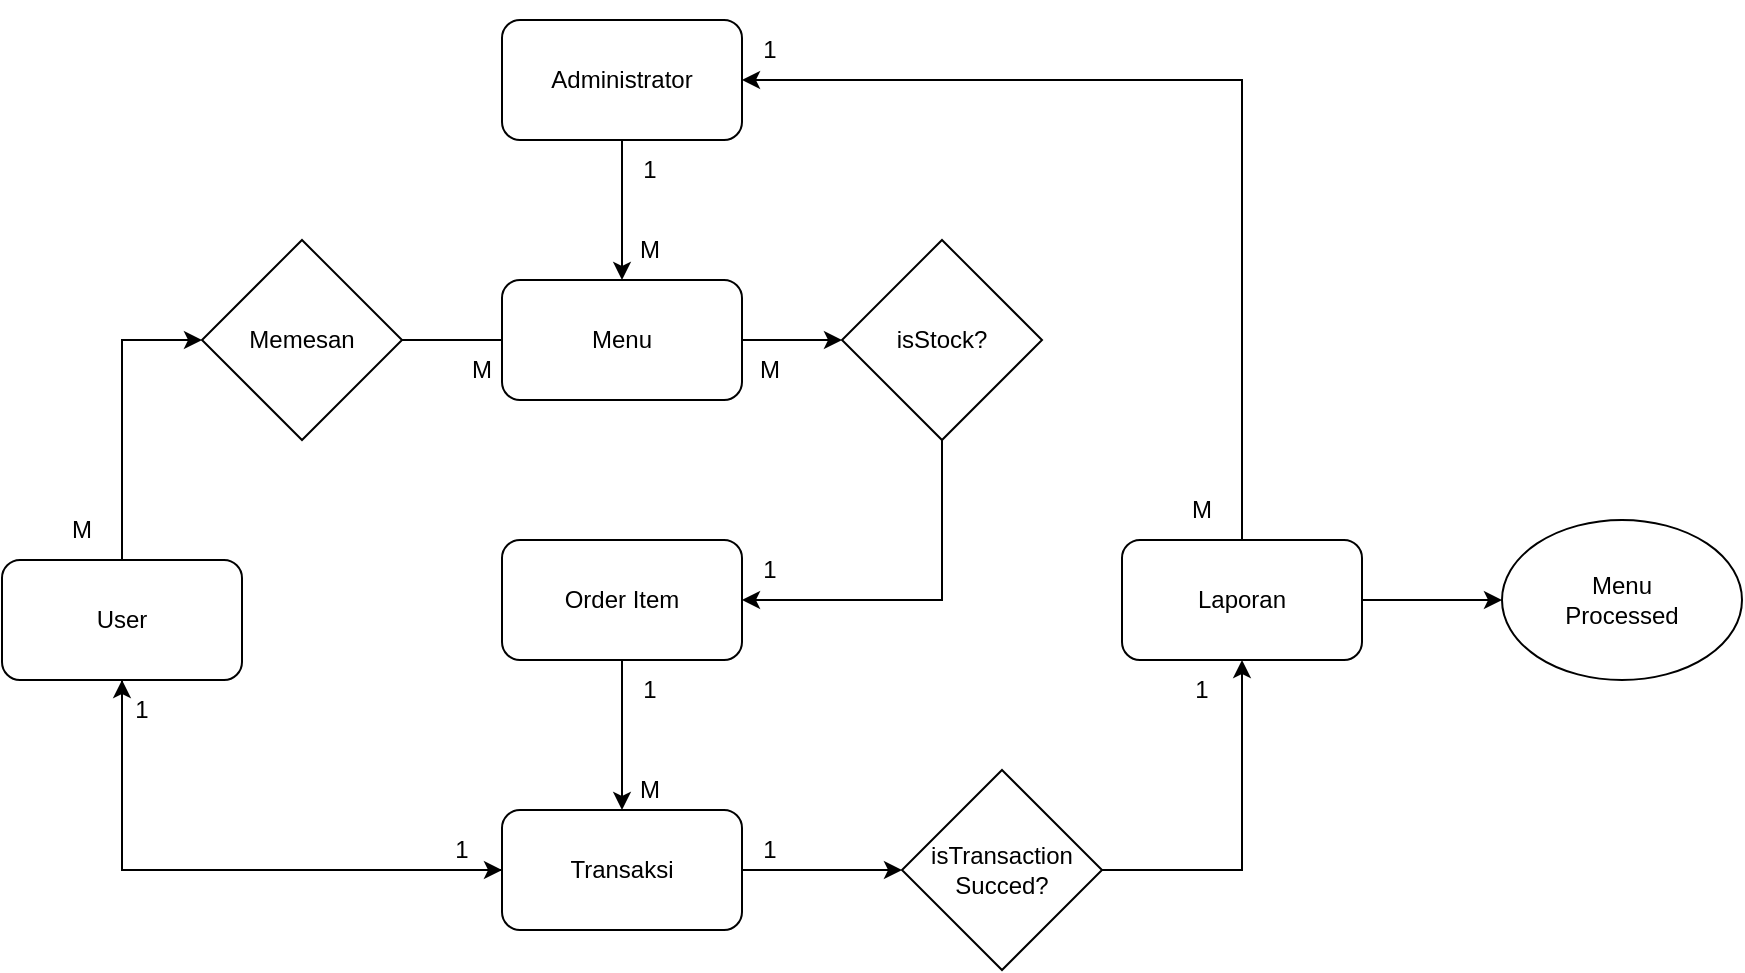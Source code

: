 <mxfile version="28.2.4">
  <diagram name="Page-1" id="51vB2u_QDRZg887AXnSR">
    <mxGraphModel dx="1544" dy="947" grid="1" gridSize="10" guides="1" tooltips="1" connect="1" arrows="1" fold="1" page="1" pageScale="1" pageWidth="827" pageHeight="1169" math="0" shadow="0">
      <root>
        <mxCell id="0" />
        <mxCell id="1" parent="0" />
        <mxCell id="4FyZVL3Yt_gfwvQZV7pb-8" style="edgeStyle=orthogonalEdgeStyle;rounded=0;orthogonalLoop=1;jettySize=auto;html=1;entryX=0.5;entryY=0;entryDx=0;entryDy=0;" edge="1" parent="1" source="qDjXoSYU_dlHwYHpqdUi-1" target="qDjXoSYU_dlHwYHpqdUi-4">
          <mxGeometry relative="1" as="geometry" />
        </mxCell>
        <mxCell id="qDjXoSYU_dlHwYHpqdUi-1" value="Administrator" style="rounded=1;whiteSpace=wrap;html=1;" parent="1" vertex="1">
          <mxGeometry x="280" y="130" width="120" height="60" as="geometry" />
        </mxCell>
        <mxCell id="qDjXoSYU_dlHwYHpqdUi-5" style="edgeStyle=orthogonalEdgeStyle;rounded=0;orthogonalLoop=1;jettySize=auto;html=1;entryX=0;entryY=0.5;entryDx=0;entryDy=0;" parent="1" source="qDjXoSYU_dlHwYHpqdUi-2" target="qDjXoSYU_dlHwYHpqdUi-3" edge="1">
          <mxGeometry relative="1" as="geometry" />
        </mxCell>
        <mxCell id="4FyZVL3Yt_gfwvQZV7pb-7" style="edgeStyle=orthogonalEdgeStyle;rounded=0;orthogonalLoop=1;jettySize=auto;html=1;entryX=0;entryY=0.5;entryDx=0;entryDy=0;" edge="1" parent="1" source="qDjXoSYU_dlHwYHpqdUi-2" target="qDjXoSYU_dlHwYHpqdUi-10">
          <mxGeometry relative="1" as="geometry">
            <Array as="points">
              <mxPoint x="90" y="555" />
            </Array>
          </mxGeometry>
        </mxCell>
        <mxCell id="qDjXoSYU_dlHwYHpqdUi-2" value="User" style="rounded=1;whiteSpace=wrap;html=1;" parent="1" vertex="1">
          <mxGeometry x="30" y="400" width="120" height="60" as="geometry" />
        </mxCell>
        <mxCell id="qDjXoSYU_dlHwYHpqdUi-6" style="edgeStyle=orthogonalEdgeStyle;rounded=0;orthogonalLoop=1;jettySize=auto;html=1;entryX=0;entryY=0.5;entryDx=0;entryDy=0;" parent="1" source="qDjXoSYU_dlHwYHpqdUi-3" target="qDjXoSYU_dlHwYHpqdUi-4" edge="1">
          <mxGeometry relative="1" as="geometry">
            <Array as="points">
              <mxPoint x="300" y="290" />
              <mxPoint x="300" y="290" />
            </Array>
          </mxGeometry>
        </mxCell>
        <mxCell id="qDjXoSYU_dlHwYHpqdUi-3" value="Memesan" style="rhombus;whiteSpace=wrap;html=1;" parent="1" vertex="1">
          <mxGeometry x="130" y="240" width="100" height="100" as="geometry" />
        </mxCell>
        <mxCell id="qDjXoSYU_dlHwYHpqdUi-8" style="edgeStyle=orthogonalEdgeStyle;rounded=0;orthogonalLoop=1;jettySize=auto;html=1;" parent="1" source="qDjXoSYU_dlHwYHpqdUi-4" target="qDjXoSYU_dlHwYHpqdUi-7" edge="1">
          <mxGeometry relative="1" as="geometry" />
        </mxCell>
        <mxCell id="qDjXoSYU_dlHwYHpqdUi-4" value="Menu" style="rounded=1;whiteSpace=wrap;html=1;" parent="1" vertex="1">
          <mxGeometry x="280" y="260" width="120" height="60" as="geometry" />
        </mxCell>
        <mxCell id="4FyZVL3Yt_gfwvQZV7pb-3" style="edgeStyle=orthogonalEdgeStyle;rounded=0;orthogonalLoop=1;jettySize=auto;html=1;entryX=1;entryY=0.5;entryDx=0;entryDy=0;" edge="1" parent="1" source="qDjXoSYU_dlHwYHpqdUi-7" target="4FyZVL3Yt_gfwvQZV7pb-1">
          <mxGeometry relative="1" as="geometry">
            <Array as="points">
              <mxPoint x="500" y="420" />
            </Array>
          </mxGeometry>
        </mxCell>
        <mxCell id="qDjXoSYU_dlHwYHpqdUi-7" value="isStock?" style="rhombus;whiteSpace=wrap;html=1;" parent="1" vertex="1">
          <mxGeometry x="450" y="240" width="100" height="100" as="geometry" />
        </mxCell>
        <mxCell id="qDjXoSYU_dlHwYHpqdUi-17" style="edgeStyle=orthogonalEdgeStyle;rounded=0;orthogonalLoop=1;jettySize=auto;html=1;entryX=0;entryY=0.5;entryDx=0;entryDy=0;" parent="1" source="qDjXoSYU_dlHwYHpqdUi-10" target="qDjXoSYU_dlHwYHpqdUi-12" edge="1">
          <mxGeometry relative="1" as="geometry" />
        </mxCell>
        <mxCell id="4FyZVL3Yt_gfwvQZV7pb-5" style="edgeStyle=orthogonalEdgeStyle;rounded=0;orthogonalLoop=1;jettySize=auto;html=1;" edge="1" parent="1" source="qDjXoSYU_dlHwYHpqdUi-10" target="qDjXoSYU_dlHwYHpqdUi-2">
          <mxGeometry relative="1" as="geometry" />
        </mxCell>
        <mxCell id="qDjXoSYU_dlHwYHpqdUi-10" value="Transaksi" style="rounded=1;whiteSpace=wrap;html=1;" parent="1" vertex="1">
          <mxGeometry x="280" y="525" width="120" height="60" as="geometry" />
        </mxCell>
        <mxCell id="qDjXoSYU_dlHwYHpqdUi-19" style="edgeStyle=orthogonalEdgeStyle;rounded=0;orthogonalLoop=1;jettySize=auto;html=1;" parent="1" source="qDjXoSYU_dlHwYHpqdUi-12" target="qDjXoSYU_dlHwYHpqdUi-18" edge="1">
          <mxGeometry relative="1" as="geometry" />
        </mxCell>
        <mxCell id="qDjXoSYU_dlHwYHpqdUi-12" value="isTransaction&lt;div&gt;Succed?&lt;/div&gt;" style="rhombus;whiteSpace=wrap;html=1;" parent="1" vertex="1">
          <mxGeometry x="480" y="505" width="100" height="100" as="geometry" />
        </mxCell>
        <mxCell id="qDjXoSYU_dlHwYHpqdUi-23" style="edgeStyle=orthogonalEdgeStyle;rounded=0;orthogonalLoop=1;jettySize=auto;html=1;" parent="1" source="qDjXoSYU_dlHwYHpqdUi-18" target="qDjXoSYU_dlHwYHpqdUi-22" edge="1">
          <mxGeometry relative="1" as="geometry" />
        </mxCell>
        <mxCell id="4FyZVL3Yt_gfwvQZV7pb-10" style="edgeStyle=orthogonalEdgeStyle;rounded=0;orthogonalLoop=1;jettySize=auto;html=1;entryX=1;entryY=0.5;entryDx=0;entryDy=0;" edge="1" parent="1" source="qDjXoSYU_dlHwYHpqdUi-18" target="qDjXoSYU_dlHwYHpqdUi-1">
          <mxGeometry relative="1" as="geometry">
            <Array as="points">
              <mxPoint x="650" y="160" />
            </Array>
          </mxGeometry>
        </mxCell>
        <mxCell id="qDjXoSYU_dlHwYHpqdUi-18" value="Laporan" style="rounded=1;whiteSpace=wrap;html=1;" parent="1" vertex="1">
          <mxGeometry x="590" y="390" width="120" height="60" as="geometry" />
        </mxCell>
        <mxCell id="qDjXoSYU_dlHwYHpqdUi-22" value="Menu&lt;div&gt;Processed&lt;/div&gt;" style="ellipse;whiteSpace=wrap;html=1;" parent="1" vertex="1">
          <mxGeometry x="780" y="380" width="120" height="80" as="geometry" />
        </mxCell>
        <mxCell id="4FyZVL3Yt_gfwvQZV7pb-4" style="edgeStyle=orthogonalEdgeStyle;rounded=0;orthogonalLoop=1;jettySize=auto;html=1;entryX=0.5;entryY=0;entryDx=0;entryDy=0;" edge="1" parent="1" source="4FyZVL3Yt_gfwvQZV7pb-1" target="qDjXoSYU_dlHwYHpqdUi-10">
          <mxGeometry relative="1" as="geometry" />
        </mxCell>
        <mxCell id="4FyZVL3Yt_gfwvQZV7pb-1" value="Order Item" style="rounded=1;whiteSpace=wrap;html=1;" vertex="1" parent="1">
          <mxGeometry x="280" y="390" width="120" height="60" as="geometry" />
        </mxCell>
        <mxCell id="4FyZVL3Yt_gfwvQZV7pb-11" value="M" style="text;html=1;align=center;verticalAlign=middle;whiteSpace=wrap;rounded=0;" vertex="1" parent="1">
          <mxGeometry x="40" y="360" width="60" height="50" as="geometry" />
        </mxCell>
        <mxCell id="4FyZVL3Yt_gfwvQZV7pb-12" value="M" style="text;html=1;align=center;verticalAlign=middle;whiteSpace=wrap;rounded=0;" vertex="1" parent="1">
          <mxGeometry x="384" y="280" width="60" height="50" as="geometry" />
        </mxCell>
        <mxCell id="4FyZVL3Yt_gfwvQZV7pb-13" value="1" style="text;html=1;align=center;verticalAlign=middle;whiteSpace=wrap;rounded=0;" vertex="1" parent="1">
          <mxGeometry x="384" y="380" width="60" height="50" as="geometry" />
        </mxCell>
        <mxCell id="4FyZVL3Yt_gfwvQZV7pb-14" value="1" style="text;html=1;align=center;verticalAlign=middle;whiteSpace=wrap;rounded=0;" vertex="1" parent="1">
          <mxGeometry x="324" y="440" width="60" height="50" as="geometry" />
        </mxCell>
        <mxCell id="4FyZVL3Yt_gfwvQZV7pb-15" value="M" style="text;html=1;align=center;verticalAlign=middle;whiteSpace=wrap;rounded=0;" vertex="1" parent="1">
          <mxGeometry x="324" y="490" width="60" height="50" as="geometry" />
        </mxCell>
        <mxCell id="4FyZVL3Yt_gfwvQZV7pb-16" value="1" style="text;html=1;align=center;verticalAlign=middle;whiteSpace=wrap;rounded=0;" vertex="1" parent="1">
          <mxGeometry x="384" y="520" width="60" height="50" as="geometry" />
        </mxCell>
        <mxCell id="4FyZVL3Yt_gfwvQZV7pb-17" value="M" style="text;html=1;align=center;verticalAlign=middle;whiteSpace=wrap;rounded=0;" vertex="1" parent="1">
          <mxGeometry x="600" y="350" width="60" height="50" as="geometry" />
        </mxCell>
        <mxCell id="4FyZVL3Yt_gfwvQZV7pb-18" value="1" style="text;html=1;align=center;verticalAlign=middle;whiteSpace=wrap;rounded=0;" vertex="1" parent="1">
          <mxGeometry x="384" y="120" width="60" height="50" as="geometry" />
        </mxCell>
        <mxCell id="4FyZVL3Yt_gfwvQZV7pb-19" value="1" style="text;html=1;align=center;verticalAlign=middle;whiteSpace=wrap;rounded=0;" vertex="1" parent="1">
          <mxGeometry x="324" y="180" width="60" height="50" as="geometry" />
        </mxCell>
        <mxCell id="4FyZVL3Yt_gfwvQZV7pb-20" value="M" style="text;html=1;align=center;verticalAlign=middle;whiteSpace=wrap;rounded=0;" vertex="1" parent="1">
          <mxGeometry x="324" y="220" width="60" height="50" as="geometry" />
        </mxCell>
        <mxCell id="4FyZVL3Yt_gfwvQZV7pb-21" value="M" style="text;html=1;align=center;verticalAlign=middle;whiteSpace=wrap;rounded=0;" vertex="1" parent="1">
          <mxGeometry x="240" y="280" width="60" height="50" as="geometry" />
        </mxCell>
        <mxCell id="4FyZVL3Yt_gfwvQZV7pb-22" value="1" style="text;html=1;align=center;verticalAlign=middle;whiteSpace=wrap;rounded=0;" vertex="1" parent="1">
          <mxGeometry x="230" y="520" width="60" height="50" as="geometry" />
        </mxCell>
        <mxCell id="4FyZVL3Yt_gfwvQZV7pb-23" value="1" style="text;html=1;align=center;verticalAlign=middle;whiteSpace=wrap;rounded=0;" vertex="1" parent="1">
          <mxGeometry x="70" y="450" width="60" height="50" as="geometry" />
        </mxCell>
        <mxCell id="4FyZVL3Yt_gfwvQZV7pb-24" value="1" style="text;html=1;align=center;verticalAlign=middle;whiteSpace=wrap;rounded=0;" vertex="1" parent="1">
          <mxGeometry x="600" y="440" width="60" height="50" as="geometry" />
        </mxCell>
      </root>
    </mxGraphModel>
  </diagram>
</mxfile>
